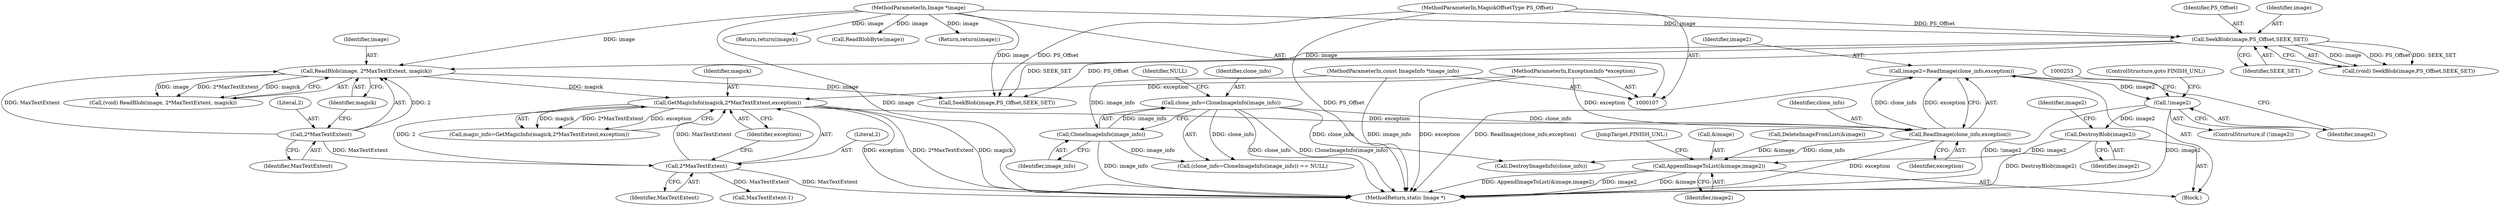 digraph "0_ImageMagick_d23beebe7b1179fb75db1e85fbca3100e49593d9@pointer" {
"1000243" [label="(Call,image2=ReadImage(clone_info,exception))"];
"1000245" [label="(Call,ReadImage(clone_info,exception))"];
"1000122" [label="(Call,clone_info=CloneImageInfo(image_info))"];
"1000124" [label="(Call,CloneImageInfo(image_info))"];
"1000109" [label="(MethodParameterIn,const ImageInfo *image_info)"];
"1000195" [label="(Call,GetMagicInfo(magick,2*MaxTextExtent,exception))"];
"1000165" [label="(Call,ReadBlob(image, 2*MaxTextExtent, magick))"];
"1000159" [label="(Call,SeekBlob(image,PS_Offset,SEEK_SET))"];
"1000108" [label="(MethodParameterIn,Image *image)"];
"1000110" [label="(MethodParameterIn,MagickOffsetType PS_Offset)"];
"1000167" [label="(Call,2*MaxTextExtent)"];
"1000197" [label="(Call,2*MaxTextExtent)"];
"1000112" [label="(MethodParameterIn,ExceptionInfo *exception)"];
"1000249" [label="(Call,!image2)"];
"1000289" [label="(Call,DestroyBlob(image2))"];
"1000314" [label="(Call,AppendImageToList(&image,image2))"];
"1000197" [label="(Call,2*MaxTextExtent)"];
"1000121" [label="(Call,(clone_info=CloneImageInfo(image_info)) == NULL)"];
"1000166" [label="(Identifier,image)"];
"1000326" [label="(Return,return(image);)"];
"1000126" [label="(Identifier,NULL)"];
"1000250" [label="(Identifier,image2)"];
"1000198" [label="(Literal,2)"];
"1000196" [label="(Identifier,magick)"];
"1000243" [label="(Call,image2=ReadImage(clone_info,exception))"];
"1000315" [label="(Call,&image)"];
"1000247" [label="(Identifier,exception)"];
"1000122" [label="(Call,clone_info=CloneImageInfo(image_info))"];
"1000246" [label="(Identifier,clone_info)"];
"1000311" [label="(Call,DeleteImageFromList(&image))"];
"1000314" [label="(Call,AppendImageToList(&image,image2))"];
"1000186" [label="(Call,ReadBlobByte(image))"];
"1000167" [label="(Call,2*MaxTextExtent)"];
"1000249" [label="(Call,!image2)"];
"1000157" [label="(Call,(void) SeekBlob(image,PS_Offset,SEEK_SET))"];
"1000248" [label="(ControlStructure,if (!image2))"];
"1000109" [label="(MethodParameterIn,const ImageInfo *image_info)"];
"1000165" [label="(Call,ReadBlob(image, 2*MaxTextExtent, magick))"];
"1000110" [label="(MethodParameterIn,MagickOffsetType PS_Offset)"];
"1000251" [label="(ControlStructure,goto FINISH_UNL;)"];
"1000113" [label="(Block,)"];
"1000161" [label="(Identifier,PS_Offset)"];
"1000290" [label="(Identifier,image2)"];
"1000108" [label="(MethodParameterIn,Image *image)"];
"1000160" [label="(Identifier,image)"];
"1000169" [label="(Identifier,MaxTextExtent)"];
"1000289" [label="(Call,DestroyBlob(image2))"];
"1000200" [label="(Identifier,exception)"];
"1000245" [label="(Call,ReadImage(clone_info,exception))"];
"1000124" [label="(Call,CloneImageInfo(image_info))"];
"1000159" [label="(Call,SeekBlob(image,PS_Offset,SEEK_SET))"];
"1000125" [label="(Identifier,image_info)"];
"1000162" [label="(Identifier,SEEK_SET)"];
"1000127" [label="(Return,return(image);)"];
"1000112" [label="(MethodParameterIn,ExceptionInfo *exception)"];
"1000293" [label="(Identifier,image2)"];
"1000168" [label="(Literal,2)"];
"1000163" [label="(Call,(void) ReadBlob(image, 2*MaxTextExtent, magick))"];
"1000233" [label="(Call,MaxTextExtent-1)"];
"1000244" [label="(Identifier,image2)"];
"1000195" [label="(Call,GetMagicInfo(magick,2*MaxTextExtent,exception))"];
"1000170" [label="(Identifier,magick)"];
"1000173" [label="(Call,SeekBlob(image,PS_Offset,SEEK_SET))"];
"1000317" [label="(Identifier,image2)"];
"1000328" [label="(MethodReturn,static Image *)"];
"1000199" [label="(Identifier,MaxTextExtent)"];
"1000193" [label="(Call,magic_info=GetMagicInfo(magick,2*MaxTextExtent,exception))"];
"1000123" [label="(Identifier,clone_info)"];
"1000324" [label="(Call,DestroyImageInfo(clone_info))"];
"1000318" [label="(JumpTarget,FINISH_UNL:)"];
"1000243" -> "1000113"  [label="AST: "];
"1000243" -> "1000245"  [label="CFG: "];
"1000244" -> "1000243"  [label="AST: "];
"1000245" -> "1000243"  [label="AST: "];
"1000250" -> "1000243"  [label="CFG: "];
"1000243" -> "1000328"  [label="DDG: ReadImage(clone_info,exception)"];
"1000245" -> "1000243"  [label="DDG: clone_info"];
"1000245" -> "1000243"  [label="DDG: exception"];
"1000243" -> "1000249"  [label="DDG: image2"];
"1000245" -> "1000247"  [label="CFG: "];
"1000246" -> "1000245"  [label="AST: "];
"1000247" -> "1000245"  [label="AST: "];
"1000245" -> "1000328"  [label="DDG: exception"];
"1000122" -> "1000245"  [label="DDG: clone_info"];
"1000195" -> "1000245"  [label="DDG: exception"];
"1000112" -> "1000245"  [label="DDG: exception"];
"1000245" -> "1000324"  [label="DDG: clone_info"];
"1000122" -> "1000121"  [label="AST: "];
"1000122" -> "1000124"  [label="CFG: "];
"1000123" -> "1000122"  [label="AST: "];
"1000124" -> "1000122"  [label="AST: "];
"1000126" -> "1000122"  [label="CFG: "];
"1000122" -> "1000328"  [label="DDG: clone_info"];
"1000122" -> "1000328"  [label="DDG: CloneImageInfo(image_info)"];
"1000122" -> "1000121"  [label="DDG: clone_info"];
"1000124" -> "1000122"  [label="DDG: image_info"];
"1000122" -> "1000324"  [label="DDG: clone_info"];
"1000124" -> "1000125"  [label="CFG: "];
"1000125" -> "1000124"  [label="AST: "];
"1000124" -> "1000328"  [label="DDG: image_info"];
"1000124" -> "1000121"  [label="DDG: image_info"];
"1000109" -> "1000124"  [label="DDG: image_info"];
"1000109" -> "1000107"  [label="AST: "];
"1000109" -> "1000328"  [label="DDG: image_info"];
"1000195" -> "1000193"  [label="AST: "];
"1000195" -> "1000200"  [label="CFG: "];
"1000196" -> "1000195"  [label="AST: "];
"1000197" -> "1000195"  [label="AST: "];
"1000200" -> "1000195"  [label="AST: "];
"1000193" -> "1000195"  [label="CFG: "];
"1000195" -> "1000328"  [label="DDG: exception"];
"1000195" -> "1000328"  [label="DDG: 2*MaxTextExtent"];
"1000195" -> "1000328"  [label="DDG: magick"];
"1000195" -> "1000193"  [label="DDG: magick"];
"1000195" -> "1000193"  [label="DDG: 2*MaxTextExtent"];
"1000195" -> "1000193"  [label="DDG: exception"];
"1000165" -> "1000195"  [label="DDG: magick"];
"1000197" -> "1000195"  [label="DDG: 2"];
"1000197" -> "1000195"  [label="DDG: MaxTextExtent"];
"1000112" -> "1000195"  [label="DDG: exception"];
"1000165" -> "1000163"  [label="AST: "];
"1000165" -> "1000170"  [label="CFG: "];
"1000166" -> "1000165"  [label="AST: "];
"1000167" -> "1000165"  [label="AST: "];
"1000170" -> "1000165"  [label="AST: "];
"1000163" -> "1000165"  [label="CFG: "];
"1000165" -> "1000163"  [label="DDG: image"];
"1000165" -> "1000163"  [label="DDG: 2*MaxTextExtent"];
"1000165" -> "1000163"  [label="DDG: magick"];
"1000159" -> "1000165"  [label="DDG: image"];
"1000108" -> "1000165"  [label="DDG: image"];
"1000167" -> "1000165"  [label="DDG: 2"];
"1000167" -> "1000165"  [label="DDG: MaxTextExtent"];
"1000165" -> "1000173"  [label="DDG: image"];
"1000159" -> "1000157"  [label="AST: "];
"1000159" -> "1000162"  [label="CFG: "];
"1000160" -> "1000159"  [label="AST: "];
"1000161" -> "1000159"  [label="AST: "];
"1000162" -> "1000159"  [label="AST: "];
"1000157" -> "1000159"  [label="CFG: "];
"1000159" -> "1000157"  [label="DDG: image"];
"1000159" -> "1000157"  [label="DDG: PS_Offset"];
"1000159" -> "1000157"  [label="DDG: SEEK_SET"];
"1000108" -> "1000159"  [label="DDG: image"];
"1000110" -> "1000159"  [label="DDG: PS_Offset"];
"1000159" -> "1000173"  [label="DDG: PS_Offset"];
"1000159" -> "1000173"  [label="DDG: SEEK_SET"];
"1000108" -> "1000107"  [label="AST: "];
"1000108" -> "1000328"  [label="DDG: image"];
"1000108" -> "1000127"  [label="DDG: image"];
"1000108" -> "1000173"  [label="DDG: image"];
"1000108" -> "1000186"  [label="DDG: image"];
"1000108" -> "1000326"  [label="DDG: image"];
"1000110" -> "1000107"  [label="AST: "];
"1000110" -> "1000328"  [label="DDG: PS_Offset"];
"1000110" -> "1000173"  [label="DDG: PS_Offset"];
"1000167" -> "1000169"  [label="CFG: "];
"1000168" -> "1000167"  [label="AST: "];
"1000169" -> "1000167"  [label="AST: "];
"1000170" -> "1000167"  [label="CFG: "];
"1000167" -> "1000197"  [label="DDG: MaxTextExtent"];
"1000197" -> "1000199"  [label="CFG: "];
"1000198" -> "1000197"  [label="AST: "];
"1000199" -> "1000197"  [label="AST: "];
"1000200" -> "1000197"  [label="CFG: "];
"1000197" -> "1000328"  [label="DDG: MaxTextExtent"];
"1000197" -> "1000233"  [label="DDG: MaxTextExtent"];
"1000112" -> "1000107"  [label="AST: "];
"1000112" -> "1000328"  [label="DDG: exception"];
"1000249" -> "1000248"  [label="AST: "];
"1000249" -> "1000250"  [label="CFG: "];
"1000250" -> "1000249"  [label="AST: "];
"1000251" -> "1000249"  [label="CFG: "];
"1000253" -> "1000249"  [label="CFG: "];
"1000249" -> "1000328"  [label="DDG: image2"];
"1000249" -> "1000328"  [label="DDG: !image2"];
"1000249" -> "1000289"  [label="DDG: image2"];
"1000289" -> "1000113"  [label="AST: "];
"1000289" -> "1000290"  [label="CFG: "];
"1000290" -> "1000289"  [label="AST: "];
"1000293" -> "1000289"  [label="CFG: "];
"1000289" -> "1000328"  [label="DDG: DestroyBlob(image2)"];
"1000289" -> "1000314"  [label="DDG: image2"];
"1000314" -> "1000113"  [label="AST: "];
"1000314" -> "1000317"  [label="CFG: "];
"1000315" -> "1000314"  [label="AST: "];
"1000317" -> "1000314"  [label="AST: "];
"1000318" -> "1000314"  [label="CFG: "];
"1000314" -> "1000328"  [label="DDG: &image"];
"1000314" -> "1000328"  [label="DDG: AppendImageToList(&image,image2)"];
"1000314" -> "1000328"  [label="DDG: image2"];
"1000311" -> "1000314"  [label="DDG: &image"];
}
